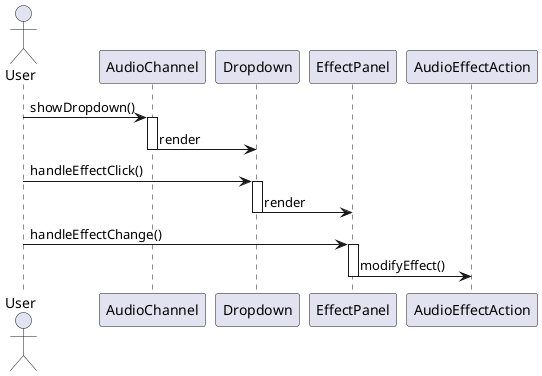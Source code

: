 @startuml
actor User

User -> AudioChannel: showDropdown()
activate AudioChannel
AudioChannel -> Dropdown: render
deactivate AudioChannel
User -> Dropdown: handleEffectClick()
activate Dropdown
Dropdown -> EffectPanel: render
deactivate Dropdown

User -> EffectPanel: handleEffectChange()
activate EffectPanel
EffectPanel -> AudioEffectAction: modifyEffect()
deactivate EffectPanel
@enduml